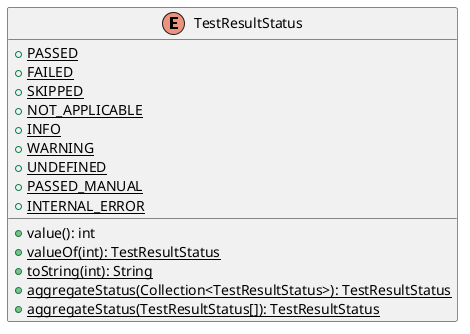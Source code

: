 @startuml

    enum TestResultStatus [[TestResultStatus.html]] {
        {static} +PASSED
        {static} +FAILED
        {static} +SKIPPED
        {static} +NOT_APPLICABLE
        {static} +INFO
        {static} +WARNING
        {static} +UNDEFINED
        {static} +PASSED_MANUAL
        {static} +INTERNAL_ERROR
        +value(): int
        {static} +valueOf(int): TestResultStatus
        {static} +toString(int): String
        {static} +aggregateStatus(Collection<TestResultStatus>): TestResultStatus
        {static} +aggregateStatus(TestResultStatus[]): TestResultStatus
    }

@enduml
